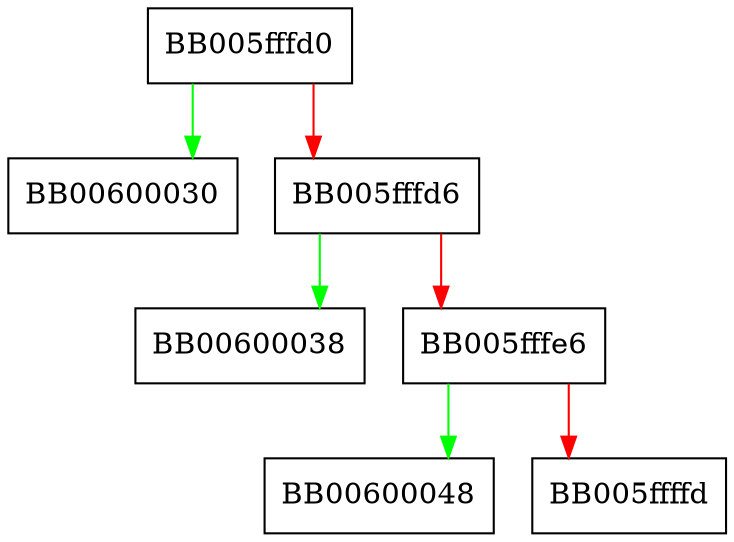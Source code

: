 digraph ossl_quic_vlint_encode {
  node [shape="box"];
  graph [splines=ortho];
  BB005fffd0 -> BB00600030 [color="green"];
  BB005fffd0 -> BB005fffd6 [color="red"];
  BB005fffd6 -> BB00600038 [color="green"];
  BB005fffd6 -> BB005fffe6 [color="red"];
  BB005fffe6 -> BB00600048 [color="green"];
  BB005fffe6 -> BB005ffffd [color="red"];
}